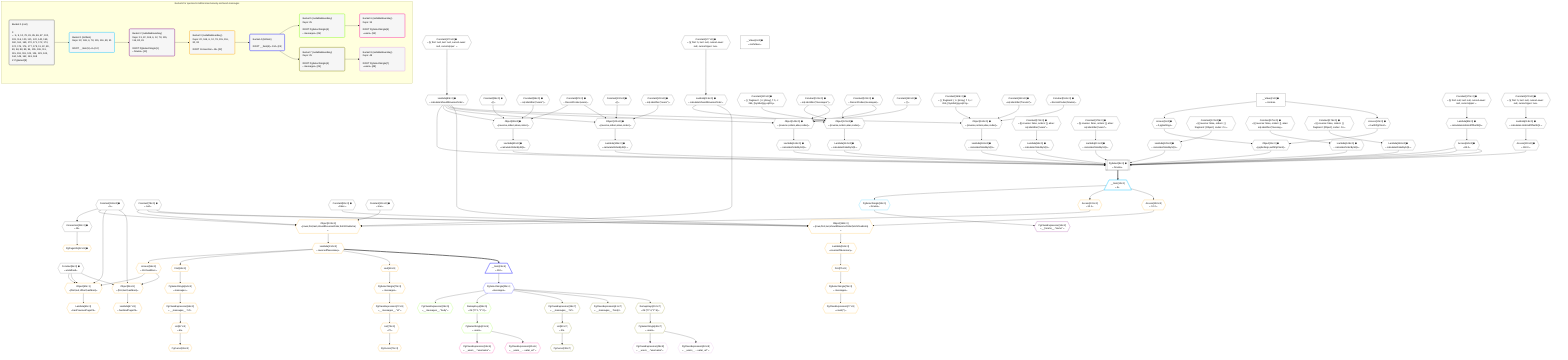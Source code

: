 %%{init: {'themeVariables': { 'fontSize': '12px'}}}%%
graph TD
    classDef path fill:#eee,stroke:#000,color:#000
    classDef plan fill:#fff,stroke-width:1px,color:#000
    classDef itemplan fill:#fff,stroke-width:2px,color:#000
    classDef unbatchedplan fill:#dff,stroke-width:1px,color:#000
    classDef sideeffectplan fill:#fcc,stroke-width:2px,color:#000
    classDef bucket fill:#f6f6f6,color:#000,stroke-width:2px,text-align:left


    %% plan dependencies
    PgSelect8[["PgSelect[8∈0] ➊<br />ᐸforumsᐳ"]]:::plan
    Object11{{"Object[11∈0] ➊<br />ᐸ{pgSettings,withPgClient}ᐳ"}}:::plan
    Access84{{"Access[84∈0] ➊<br />ᐸ83.0ᐳ"}}:::plan
    Lambda89{{"Lambda[89∈0] ➊<br />ᐸcalculateOrderBySQLᐳ"}}:::plan
    Lambda94{{"Lambda[94∈0] ➊<br />ᐸcalculateOrderBySQLᐳ"}}:::plan
    Lambda106{{"Lambda[106∈0] ➊<br />ᐸcalculateOrderBySQLᐳ"}}:::plan
    Lambda111{{"Lambda[111∈0] ➊<br />ᐸcalculateOrderBySQLᐳ"}}:::plan
    Access119{{"Access[119∈0] ➊<br />ᐸ118.0ᐳ"}}:::plan
    Lambda124{{"Lambda[124∈0] ➊<br />ᐸcalculateOrderBySQLᐳ"}}:::plan
    Lambda129{{"Lambda[129∈0] ➊<br />ᐸcalculateOrderBySQLᐳ"}}:::plan
    Lambda144{{"Lambda[144∈0] ➊<br />ᐸcalculateOrderBySQLᐳ"}}:::plan
    Lambda149{{"Lambda[149∈0] ➊<br />ᐸcalculateOrderBySQLᐳ"}}:::plan
    Lambda80{{"Lambda[80∈0] ➊<br />ᐸcalculateShouldReverseOrderᐳ"}}:::plan
    Lambda163{{"Lambda[163∈0] ➊<br />ᐸcalculateOrderBySQLᐳ"}}:::plan
    Lambda168{{"Lambda[168∈0] ➊<br />ᐸcalculateOrderBySQLᐳ"}}:::plan
    Object11 & Access84 & Lambda89 & Lambda94 & Lambda106 & Lambda111 & Access119 & Lambda124 & Lambda129 & Access84 & Lambda144 & Lambda149 & Lambda80 & Access84 & Lambda163 & Lambda168 --> PgSelect8
    Object88{{"Object[88∈0] ➊<br />ᐸ{reverse,orders,alias,codec}ᐳ"}}:::plan
    Constant85{{"Constant[85∈0] ➊<br />ᐸ[]ᐳ"}}:::plan
    Constant86{{"Constant[86∈0] ➊<br />ᐸsql.identifier(”users”)ᐳ"}}:::plan
    Constant87{{"Constant[87∈0] ➊<br />ᐸRecordCodec(users)ᐳ"}}:::plan
    Lambda80 & Constant85 & Constant86 & Constant87 --> Object88
    Object105{{"Object[105∈0] ➊<br />ᐸ{reverse,orders,alias,codec}ᐳ"}}:::plan
    Constant102{{"Constant[102∈0] ➊<br />ᐸ[]ᐳ"}}:::plan
    Constant103{{"Constant[103∈0] ➊<br />ᐸsql.identifier(”users”)ᐳ"}}:::plan
    Lambda80 & Constant102 & Constant103 & Constant87 --> Object105
    Object123{{"Object[123∈0] ➊<br />ᐸ{reverse,orders,alias,codec}ᐳ"}}:::plan
    Lambda115{{"Lambda[115∈0] ➊<br />ᐸcalculateShouldReverseOrderᐳ"}}:::plan
    Constant120{{"Constant[120∈0] ➊<br />ᐸ[ { fragment: { n: [Array], f: 0, c: 266, [Symbol(pg-sql2-tyᐳ"}}:::plan
    Constant121{{"Constant[121∈0] ➊<br />ᐸsql.identifier(”messages”)ᐳ"}}:::plan
    Constant122{{"Constant[122∈0] ➊<br />ᐸRecordCodec(messages)ᐳ"}}:::plan
    Lambda115 & Constant120 & Constant121 & Constant122 --> Object123
    Object143{{"Object[143∈0] ➊<br />ᐸ{reverse,orders,alias,codec}ᐳ"}}:::plan
    Constant140{{"Constant[140∈0] ➊<br />ᐸ[]ᐳ"}}:::plan
    Lambda80 & Constant140 & Constant121 & Constant122 --> Object143
    Object162{{"Object[162∈0] ➊<br />ᐸ{reverse,orders,alias,codec}ᐳ"}}:::plan
    Constant159{{"Constant[159∈0] ➊<br />ᐸ[ { fragment: { n: [Array], f: 0, c: 266, [Symbol(pg-sql2-tyᐳ"}}:::plan
    Constant160{{"Constant[160∈0] ➊<br />ᐸsql.identifier(”forums”)ᐳ"}}:::plan
    Constant161{{"Constant[161∈0] ➊<br />ᐸRecordCodec(forums)ᐳ"}}:::plan
    Lambda80 & Constant159 & Constant160 & Constant161 --> Object162
    Access9{{"Access[9∈0] ➊<br />ᐸ2.pgSettingsᐳ"}}:::plan
    Access10{{"Access[10∈0] ➊<br />ᐸ2.withPgClientᐳ"}}:::plan
    Access9 & Access10 --> Object11
    __Value2["__Value[2∈0] ➊<br />ᐸcontextᐳ"]:::plan
    __Value2 --> Access9
    __Value2 --> Access10
    Connection22{{"Connection[22∈0] ➊<br />ᐸ18ᐳ"}}:::plan
    Constant169{{"Constant[169∈0] ➊<br />ᐸ5ᐳ"}}:::plan
    Constant169 --> Connection22
    Constant170{{"Constant[170∈0] ➊<br />ᐸ§{ first: null, last: null, cursorLower: null, cursorUpper: ᐳ"}}:::plan
    Constant170 --> Lambda80
    Lambda83{{"Lambda[83∈0] ➊<br />ᐸcalculateLimitAndOffsetSQLᐳ"}}:::plan
    Constant171{{"Constant[171∈0] ➊<br />ᐸ§{ first: null, last: null, cursorLower: null, cursorUpper: ᐳ"}}:::plan
    Constant171 --> Lambda83
    Lambda83 --> Access84
    Object88 --> Lambda89
    Constant172{{"Constant[172∈0] ➊<br />ᐸ§{ reverse: false, orders: [], alias: sql.identifier(”users”ᐳ"}}:::plan
    Constant172 --> Lambda94
    Object105 --> Lambda106
    Constant173{{"Constant[173∈0] ➊<br />ᐸ§{ reverse: false, orders: [], alias: sql.identifier(”users”ᐳ"}}:::plan
    Constant173 --> Lambda111
    Constant177{{"Constant[177∈0] ➊<br />ᐸ§{ first: 5, last: null, cursorLower: null, cursorUpper: nulᐳ"}}:::plan
    Constant177 --> Lambda115
    Lambda118{{"Lambda[118∈0] ➊<br />ᐸcalculateLimitAndOffsetSQLᐳ"}}:::plan
    Constant178{{"Constant[178∈0] ➊<br />ᐸ§{ first: 5, last: null, cursorLower: null, cursorUpper: nulᐳ"}}:::plan
    Constant178 --> Lambda118
    Lambda118 --> Access119
    Object123 --> Lambda124
    Constant174{{"Constant[174∈0] ➊<br />ᐸ§{ reverse: false, orders: [ { fragment: [Object], codec: Coᐳ"}}:::plan
    Constant174 --> Lambda129
    Object143 --> Lambda144
    Constant175{{"Constant[175∈0] ➊<br />ᐸ§{ reverse: false, orders: [], alias: sql.identifier(”messagᐳ"}}:::plan
    Constant175 --> Lambda149
    Object162 --> Lambda163
    Constant176{{"Constant[176∈0] ➊<br />ᐸ§{ reverse: false, orders: [ { fragment: [Object], codec: Coᐳ"}}:::plan
    Constant176 --> Lambda168
    __Value4["__Value[4∈0] ➊<br />ᐸrootValueᐳ"]:::plan
    Constant6{{"Constant[6∈0] ➊<br />ᐸundefinedᐳ"}}:::plan
    Constant78{{"Constant[78∈0] ➊<br />ᐸnullᐳ"}}:::plan
    Constant81{{"Constant[81∈0] ➊<br />ᐸfalseᐳ"}}:::plan
    Constant116{{"Constant[116∈0] ➊<br />ᐸtrueᐳ"}}:::plan
    __Item12[/"__Item[12∈1]<br />ᐸ8ᐳ"\]:::itemplan
    PgSelect8 ==> __Item12
    PgSelectSingle13{{"PgSelectSingle[13∈1]<br />ᐸforumsᐳ"}}:::plan
    __Item12 --> PgSelectSingle13
    PgClassExpression14{{"PgClassExpression[14∈2]<br />ᐸ__forums__.”name”ᐳ"}}:::plan
    PgSelectSingle13 --> PgClassExpression14
    Object133{{"Object[133∈3]<br />ᐸ{rows,first,last,shouldReverseOrder,fetchOneExtra}ᐳ"}}:::plan
    Access131{{"Access[131∈3]<br />ᐸ12.1ᐳ"}}:::plan
    Access131 & Constant169 & Constant78 & Lambda115 & Constant116 --> Object133
    Object152{{"Object[152∈3]<br />ᐸ{rows,first,last,shouldReverseOrder,fetchOneExtra}ᐳ"}}:::plan
    Access150{{"Access[150∈3]<br />ᐸ12.2ᐳ"}}:::plan
    Access150 & Constant78 & Constant78 & Lambda80 & Constant81 --> Object152
    Object60{{"Object[60∈3]<br />ᐸ{first,last,offset,hasMore}ᐳ"}}:::plan
    Access55{{"Access[55∈3]<br />ᐸ134.hasMoreᐳ"}}:::plan
    Constant169 & Constant6 & Constant6 & Access55 --> Object60
    Object56{{"Object[56∈3]<br />ᐸ{first,last,hasMore}ᐳ"}}:::plan
    Constant169 & Constant6 & Access55 --> Object56
    PgPageInfo52{{"PgPageInfo[52∈3] ➊"}}:::plan
    Connection22 --> PgPageInfo52
    Lambda134{{"Lambda[134∈3]<br />ᐸreverseIfNecessaryᐳ"}}:::plan
    Lambda134 --> Access55
    Lambda57{{"Lambda[57∈3]<br />ᐸhasNextPageCbᐳ"}}:::plan
    Object56 --> Lambda57
    Lambda61{{"Lambda[61∈3]<br />ᐸhasPreviousPageCbᐳ"}}:::plan
    Object60 --> Lambda61
    First63{{"First[63∈3]"}}:::plan
    Lambda134 --> First63
    PgSelectSingle64{{"PgSelectSingle[64∈3]<br />ᐸmessagesᐳ"}}:::plan
    First63 --> PgSelectSingle64
    PgCursor65{{"PgCursor[65∈3]"}}:::plan
    List67{{"List[67∈3]<br />ᐸ66ᐳ"}}:::plan
    List67 --> PgCursor65
    PgClassExpression66{{"PgClassExpression[66∈3]<br />ᐸ__messages__.”id”ᐳ"}}:::plan
    PgSelectSingle64 --> PgClassExpression66
    PgClassExpression66 --> List67
    Last69{{"Last[69∈3]"}}:::plan
    Lambda134 --> Last69
    PgSelectSingle70{{"PgSelectSingle[70∈3]<br />ᐸmessagesᐳ"}}:::plan
    Last69 --> PgSelectSingle70
    PgCursor71{{"PgCursor[71∈3]"}}:::plan
    List73{{"List[73∈3]<br />ᐸ72ᐳ"}}:::plan
    List73 --> PgCursor71
    PgClassExpression72{{"PgClassExpression[72∈3]<br />ᐸ__messages__.”id”ᐳ"}}:::plan
    PgSelectSingle70 --> PgClassExpression72
    PgClassExpression72 --> List73
    First75{{"First[75∈3]"}}:::plan
    Lambda153{{"Lambda[153∈3]<br />ᐸreverseIfNecessaryᐳ"}}:::plan
    Lambda153 --> First75
    PgSelectSingle76{{"PgSelectSingle[76∈3]<br />ᐸmessagesᐳ"}}:::plan
    First75 --> PgSelectSingle76
    PgClassExpression77{{"PgClassExpression[77∈3]<br />ᐸcount(*)ᐳ"}}:::plan
    PgSelectSingle76 --> PgClassExpression77
    __Item12 --> Access131
    Object133 --> Lambda134
    __Item12 --> Access150
    Object152 --> Lambda153
    __Item24[/"__Item[24∈4]<br />ᐸ134ᐳ"\]:::itemplan
    Lambda134 ==> __Item24
    PgSelectSingle25{{"PgSelectSingle[25∈4]<br />ᐸmessagesᐳ"}}:::plan
    __Item24 --> PgSelectSingle25
    PgClassExpression26{{"PgClassExpression[26∈5]<br />ᐸ__messages__.”body”ᐳ"}}:::plan
    PgSelectSingle25 --> PgClassExpression26
    PgSelectSingle33{{"PgSelectSingle[33∈5]<br />ᐸusersᐳ"}}:::plan
    RemapKeys95{{"RemapKeys[95∈5]<br />ᐸ25:{”0”:1,”1”:2}ᐳ"}}:::plan
    RemapKeys95 --> PgSelectSingle33
    PgSelectSingle25 --> RemapKeys95
    PgClassExpression34{{"PgClassExpression[34∈6]<br />ᐸ__users__.”username”ᐳ"}}:::plan
    PgSelectSingle33 --> PgClassExpression34
    PgClassExpression35{{"PgClassExpression[35∈6]<br />ᐸ__users__....vatar_url”ᐳ"}}:::plan
    PgSelectSingle33 --> PgClassExpression35
    PgCursor38{{"PgCursor[38∈7]"}}:::plan
    List40{{"List[40∈7]<br />ᐸ39ᐳ"}}:::plan
    List40 --> PgCursor38
    PgClassExpression39{{"PgClassExpression[39∈7]<br />ᐸ__messages__.”id”ᐳ"}}:::plan
    PgSelectSingle25 --> PgClassExpression39
    PgClassExpression39 --> List40
    PgClassExpression41{{"PgClassExpression[41∈7]<br />ᐸ__messages__.”body”ᐳ"}}:::plan
    PgSelectSingle25 --> PgClassExpression41
    PgSelectSingle48{{"PgSelectSingle[48∈7]<br />ᐸusersᐳ"}}:::plan
    RemapKeys112{{"RemapKeys[112∈7]<br />ᐸ25:{”0”:4,”1”:5}ᐳ"}}:::plan
    RemapKeys112 --> PgSelectSingle48
    PgSelectSingle25 --> RemapKeys112
    PgClassExpression49{{"PgClassExpression[49∈8]<br />ᐸ__users__.”username”ᐳ"}}:::plan
    PgSelectSingle48 --> PgClassExpression49
    PgClassExpression50{{"PgClassExpression[50∈8]<br />ᐸ__users__....vatar_url”ᐳ"}}:::plan
    PgSelectSingle48 --> PgClassExpression50

    %% define steps

    subgraph "Buckets for queries/conditions/exclusively-archived-messages"
    Bucket0("Bucket 0 (root)<br /><br />1: <br />ᐳ: 6, 9, 10, 78, 81, 85, 86, 87, 102, 103, 116, 120, 121, 122, 140, 159, 160, 161, 169, 170, 171, 172, 173, 174, 175, 176, 177, 178, 11, 22, 80, 83, 84, 88, 89, 94, 105, 106, 111, 115, 118, 119, 123, 124, 129, 143, 144, 149, 162, 163, 168<br />2: PgSelect[8]"):::bucket
    classDef bucket0 stroke:#696969
    class Bucket0,__Value2,__Value4,Constant6,PgSelect8,Access9,Access10,Object11,Connection22,Constant78,Lambda80,Constant81,Lambda83,Access84,Constant85,Constant86,Constant87,Object88,Lambda89,Lambda94,Constant102,Constant103,Object105,Lambda106,Lambda111,Lambda115,Constant116,Lambda118,Access119,Constant120,Constant121,Constant122,Object123,Lambda124,Lambda129,Constant140,Object143,Lambda144,Lambda149,Constant159,Constant160,Constant161,Object162,Lambda163,Lambda168,Constant169,Constant170,Constant171,Constant172,Constant173,Constant174,Constant175,Constant176,Constant177,Constant178 bucket0
    Bucket1("Bucket 1 (listItem)<br />Deps: 22, 169, 6, 78, 115, 116, 80, 81<br /><br />ROOT __Item{1}ᐸ8ᐳ[12]"):::bucket
    classDef bucket1 stroke:#00bfff
    class Bucket1,__Item12,PgSelectSingle13 bucket1
    Bucket2("Bucket 2 (nullableBoundary)<br />Deps: 13, 22, 169, 6, 12, 78, 115, 116, 80, 81<br /><br />ROOT PgSelectSingle{1}ᐸforumsᐳ[13]"):::bucket
    classDef bucket2 stroke:#7f007f
    class Bucket2,PgClassExpression14 bucket2
    Bucket3("Bucket 3 (nullableBoundary)<br />Deps: 22, 169, 6, 12, 78, 115, 116, 80, 81<br /><br />ROOT Connectionᐸ18ᐳ[22]"):::bucket
    classDef bucket3 stroke:#ffa500
    class Bucket3,PgPageInfo52,Access55,Object56,Lambda57,Object60,Lambda61,First63,PgSelectSingle64,PgCursor65,PgClassExpression66,List67,Last69,PgSelectSingle70,PgCursor71,PgClassExpression72,List73,First75,PgSelectSingle76,PgClassExpression77,Access131,Object133,Lambda134,Access150,Object152,Lambda153 bucket3
    Bucket4("Bucket 4 (listItem)<br /><br />ROOT __Item{4}ᐸ134ᐳ[24]"):::bucket
    classDef bucket4 stroke:#0000ff
    class Bucket4,__Item24,PgSelectSingle25 bucket4
    Bucket5("Bucket 5 (nullableBoundary)<br />Deps: 25<br /><br />ROOT PgSelectSingle{4}ᐸmessagesᐳ[25]"):::bucket
    classDef bucket5 stroke:#7fff00
    class Bucket5,PgClassExpression26,PgSelectSingle33,RemapKeys95 bucket5
    Bucket6("Bucket 6 (nullableBoundary)<br />Deps: 33<br /><br />ROOT PgSelectSingle{5}ᐸusersᐳ[33]"):::bucket
    classDef bucket6 stroke:#ff1493
    class Bucket6,PgClassExpression34,PgClassExpression35 bucket6
    Bucket7("Bucket 7 (nullableBoundary)<br />Deps: 25<br /><br />ROOT PgSelectSingle{4}ᐸmessagesᐳ[25]"):::bucket
    classDef bucket7 stroke:#808000
    class Bucket7,PgCursor38,PgClassExpression39,List40,PgClassExpression41,PgSelectSingle48,RemapKeys112 bucket7
    Bucket8("Bucket 8 (nullableBoundary)<br />Deps: 48<br /><br />ROOT PgSelectSingle{7}ᐸusersᐳ[48]"):::bucket
    classDef bucket8 stroke:#dda0dd
    class Bucket8,PgClassExpression49,PgClassExpression50 bucket8
    Bucket0 --> Bucket1
    Bucket1 --> Bucket2
    Bucket2 --> Bucket3
    Bucket3 --> Bucket4
    Bucket4 --> Bucket5 & Bucket7
    Bucket5 --> Bucket6
    Bucket7 --> Bucket8
    end
